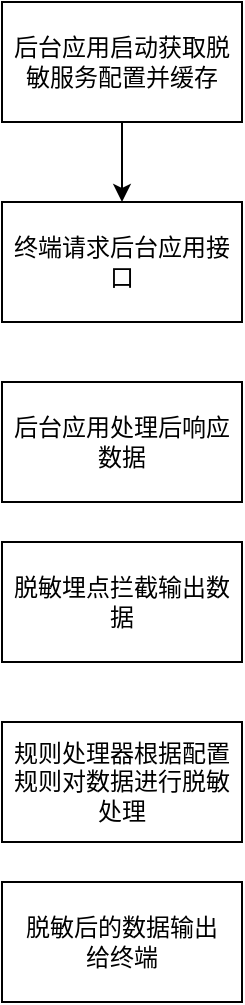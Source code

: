 <mxfile version="21.3.8" type="github">
  <diagram id="FKmcwPwQnrE6T7yel-fw" name="第 1 页">
    <mxGraphModel dx="1050" dy="541" grid="1" gridSize="10" guides="1" tooltips="1" connect="1" arrows="1" fold="1" page="1" pageScale="1" pageWidth="827" pageHeight="1169" math="0" shadow="0">
      <root>
        <mxCell id="0" />
        <mxCell id="1" parent="0" />
        <mxCell id="yDmB5IPuwrGlUXSqtowo-2" value="后台应用启动获取脱敏服务配置并缓存" style="rounded=0;whiteSpace=wrap;html=1;" vertex="1" parent="1">
          <mxGeometry x="170" y="90" width="120" height="60" as="geometry" />
        </mxCell>
        <mxCell id="yDmB5IPuwrGlUXSqtowo-3" value="终端请求后台应用接口" style="rounded=0;whiteSpace=wrap;html=1;" vertex="1" parent="1">
          <mxGeometry x="170" y="190" width="120" height="60" as="geometry" />
        </mxCell>
        <mxCell id="yDmB5IPuwrGlUXSqtowo-4" value="后台应用处理后响应数据" style="rounded=0;whiteSpace=wrap;html=1;" vertex="1" parent="1">
          <mxGeometry x="170" y="280" width="120" height="60" as="geometry" />
        </mxCell>
        <mxCell id="yDmB5IPuwrGlUXSqtowo-5" value="脱敏埋点拦截输出数据" style="rounded=0;whiteSpace=wrap;html=1;" vertex="1" parent="1">
          <mxGeometry x="170" y="360" width="120" height="60" as="geometry" />
        </mxCell>
        <mxCell id="yDmB5IPuwrGlUXSqtowo-6" value="" style="endArrow=classic;html=1;rounded=0;exitX=0.5;exitY=1;exitDx=0;exitDy=0;" edge="1" parent="1" source="yDmB5IPuwrGlUXSqtowo-2" target="yDmB5IPuwrGlUXSqtowo-3">
          <mxGeometry width="50" height="50" relative="1" as="geometry">
            <mxPoint x="390" y="310" as="sourcePoint" />
            <mxPoint x="440" y="260" as="targetPoint" />
          </mxGeometry>
        </mxCell>
        <mxCell id="yDmB5IPuwrGlUXSqtowo-7" value="规则处理器根据配置规则对数据进行脱敏处理" style="rounded=0;whiteSpace=wrap;html=1;" vertex="1" parent="1">
          <mxGeometry x="170" y="450" width="120" height="60" as="geometry" />
        </mxCell>
        <mxCell id="yDmB5IPuwrGlUXSqtowo-8" value="脱敏后的数据输出&lt;br&gt;给终端" style="rounded=0;whiteSpace=wrap;html=1;" vertex="1" parent="1">
          <mxGeometry x="170" y="530" width="120" height="60" as="geometry" />
        </mxCell>
      </root>
    </mxGraphModel>
  </diagram>
</mxfile>
